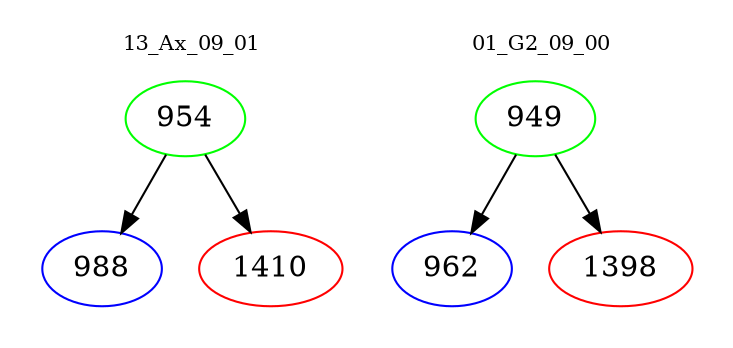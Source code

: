 digraph{
subgraph cluster_0 {
color = white
label = "13_Ax_09_01";
fontsize=10;
T0_954 [label="954", color="green"]
T0_954 -> T0_988 [color="black"]
T0_988 [label="988", color="blue"]
T0_954 -> T0_1410 [color="black"]
T0_1410 [label="1410", color="red"]
}
subgraph cluster_1 {
color = white
label = "01_G2_09_00";
fontsize=10;
T1_949 [label="949", color="green"]
T1_949 -> T1_962 [color="black"]
T1_962 [label="962", color="blue"]
T1_949 -> T1_1398 [color="black"]
T1_1398 [label="1398", color="red"]
}
}
